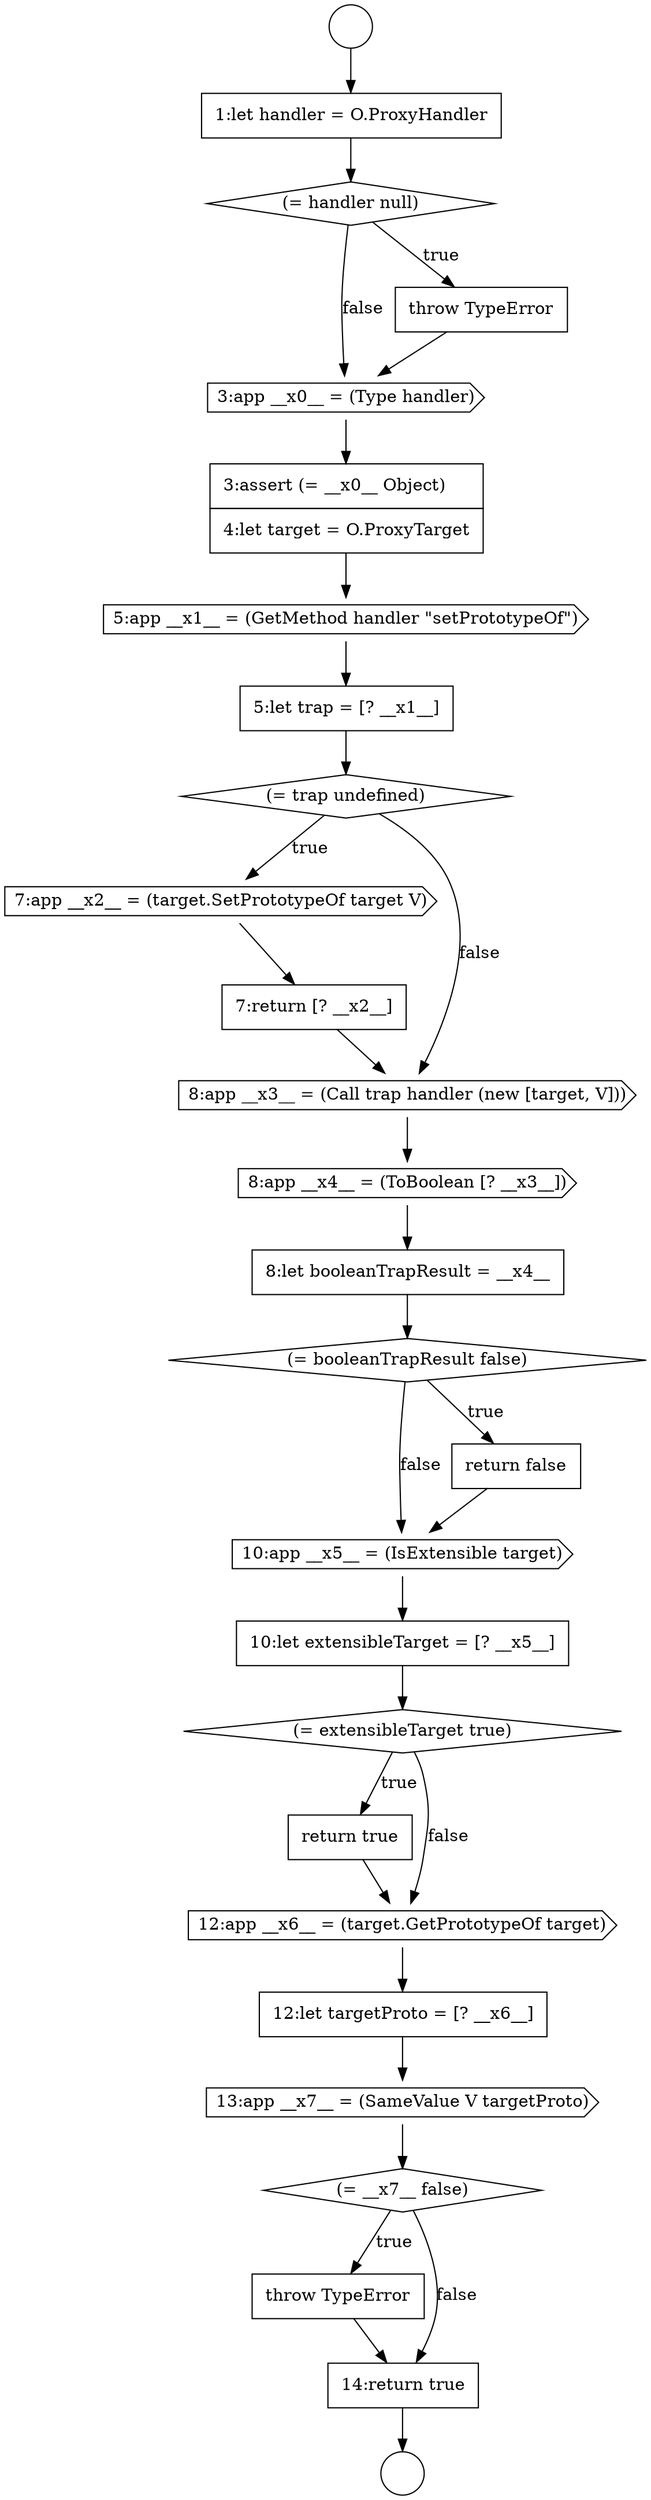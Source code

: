 digraph {
  node2908 [shape=diamond, label=<<font color="black">(= booleanTrapResult false)</font>> color="black" fillcolor="white" style=filled]
  node2893 [shape=circle label=" " color="black" fillcolor="white" style=filled]
  node2895 [shape=none, margin=0, label=<<font color="black">
    <table border="0" cellborder="1" cellspacing="0" cellpadding="10">
      <tr><td align="left">1:let handler = O.ProxyHandler</td></tr>
    </table>
  </font>> color="black" fillcolor="white" style=filled]
  node2900 [shape=cds, label=<<font color="black">5:app __x1__ = (GetMethod handler &quot;setPrototypeOf&quot;)</font>> color="black" fillcolor="white" style=filled]
  node2911 [shape=none, margin=0, label=<<font color="black">
    <table border="0" cellborder="1" cellspacing="0" cellpadding="10">
      <tr><td align="left">10:let extensibleTarget = [? __x5__]</td></tr>
    </table>
  </font>> color="black" fillcolor="white" style=filled]
  node2903 [shape=cds, label=<<font color="black">7:app __x2__ = (target.SetPrototypeOf target V)</font>> color="black" fillcolor="white" style=filled]
  node2913 [shape=none, margin=0, label=<<font color="black">
    <table border="0" cellborder="1" cellspacing="0" cellpadding="10">
      <tr><td align="left">return true</td></tr>
    </table>
  </font>> color="black" fillcolor="white" style=filled]
  node2898 [shape=cds, label=<<font color="black">3:app __x0__ = (Type handler)</font>> color="black" fillcolor="white" style=filled]
  node2918 [shape=none, margin=0, label=<<font color="black">
    <table border="0" cellborder="1" cellspacing="0" cellpadding="10">
      <tr><td align="left">throw TypeError</td></tr>
    </table>
  </font>> color="black" fillcolor="white" style=filled]
  node2901 [shape=none, margin=0, label=<<font color="black">
    <table border="0" cellborder="1" cellspacing="0" cellpadding="10">
      <tr><td align="left">5:let trap = [? __x1__]</td></tr>
    </table>
  </font>> color="black" fillcolor="white" style=filled]
  node2916 [shape=cds, label=<<font color="black">13:app __x7__ = (SameValue V targetProto)</font>> color="black" fillcolor="white" style=filled]
  node2897 [shape=none, margin=0, label=<<font color="black">
    <table border="0" cellborder="1" cellspacing="0" cellpadding="10">
      <tr><td align="left">throw TypeError</td></tr>
    </table>
  </font>> color="black" fillcolor="white" style=filled]
  node2910 [shape=cds, label=<<font color="black">10:app __x5__ = (IsExtensible target)</font>> color="black" fillcolor="white" style=filled]
  node2905 [shape=cds, label=<<font color="black">8:app __x3__ = (Call trap handler (new [target, V]))</font>> color="black" fillcolor="white" style=filled]
  node2915 [shape=none, margin=0, label=<<font color="black">
    <table border="0" cellborder="1" cellspacing="0" cellpadding="10">
      <tr><td align="left">12:let targetProto = [? __x6__]</td></tr>
    </table>
  </font>> color="black" fillcolor="white" style=filled]
  node2909 [shape=none, margin=0, label=<<font color="black">
    <table border="0" cellborder="1" cellspacing="0" cellpadding="10">
      <tr><td align="left">return false</td></tr>
    </table>
  </font>> color="black" fillcolor="white" style=filled]
  node2904 [shape=none, margin=0, label=<<font color="black">
    <table border="0" cellborder="1" cellspacing="0" cellpadding="10">
      <tr><td align="left">7:return [? __x2__]</td></tr>
    </table>
  </font>> color="black" fillcolor="white" style=filled]
  node2894 [shape=circle label=" " color="black" fillcolor="white" style=filled]
  node2906 [shape=cds, label=<<font color="black">8:app __x4__ = (ToBoolean [? __x3__])</font>> color="black" fillcolor="white" style=filled]
  node2896 [shape=diamond, label=<<font color="black">(= handler null)</font>> color="black" fillcolor="white" style=filled]
  node2914 [shape=cds, label=<<font color="black">12:app __x6__ = (target.GetPrototypeOf target)</font>> color="black" fillcolor="white" style=filled]
  node2899 [shape=none, margin=0, label=<<font color="black">
    <table border="0" cellborder="1" cellspacing="0" cellpadding="10">
      <tr><td align="left">3:assert (= __x0__ Object)</td></tr>
      <tr><td align="left">4:let target = O.ProxyTarget</td></tr>
    </table>
  </font>> color="black" fillcolor="white" style=filled]
  node2919 [shape=none, margin=0, label=<<font color="black">
    <table border="0" cellborder="1" cellspacing="0" cellpadding="10">
      <tr><td align="left">14:return true</td></tr>
    </table>
  </font>> color="black" fillcolor="white" style=filled]
  node2907 [shape=none, margin=0, label=<<font color="black">
    <table border="0" cellborder="1" cellspacing="0" cellpadding="10">
      <tr><td align="left">8:let booleanTrapResult = __x4__</td></tr>
    </table>
  </font>> color="black" fillcolor="white" style=filled]
  node2912 [shape=diamond, label=<<font color="black">(= extensibleTarget true)</font>> color="black" fillcolor="white" style=filled]
  node2902 [shape=diamond, label=<<font color="black">(= trap undefined)</font>> color="black" fillcolor="white" style=filled]
  node2917 [shape=diamond, label=<<font color="black">(= __x7__ false)</font>> color="black" fillcolor="white" style=filled]
  node2916 -> node2917 [ color="black"]
  node2895 -> node2896 [ color="black"]
  node2899 -> node2900 [ color="black"]
  node2912 -> node2913 [label=<<font color="black">true</font>> color="black"]
  node2912 -> node2914 [label=<<font color="black">false</font>> color="black"]
  node2898 -> node2899 [ color="black"]
  node2903 -> node2904 [ color="black"]
  node2915 -> node2916 [ color="black"]
  node2910 -> node2911 [ color="black"]
  node2896 -> node2897 [label=<<font color="black">true</font>> color="black"]
  node2896 -> node2898 [label=<<font color="black">false</font>> color="black"]
  node2908 -> node2909 [label=<<font color="black">true</font>> color="black"]
  node2908 -> node2910 [label=<<font color="black">false</font>> color="black"]
  node2917 -> node2918 [label=<<font color="black">true</font>> color="black"]
  node2917 -> node2919 [label=<<font color="black">false</font>> color="black"]
  node2897 -> node2898 [ color="black"]
  node2904 -> node2905 [ color="black"]
  node2906 -> node2907 [ color="black"]
  node2914 -> node2915 [ color="black"]
  node2909 -> node2910 [ color="black"]
  node2911 -> node2912 [ color="black"]
  node2905 -> node2906 [ color="black"]
  node2907 -> node2908 [ color="black"]
  node2900 -> node2901 [ color="black"]
  node2918 -> node2919 [ color="black"]
  node2919 -> node2894 [ color="black"]
  node2901 -> node2902 [ color="black"]
  node2913 -> node2914 [ color="black"]
  node2902 -> node2903 [label=<<font color="black">true</font>> color="black"]
  node2902 -> node2905 [label=<<font color="black">false</font>> color="black"]
  node2893 -> node2895 [ color="black"]
}
